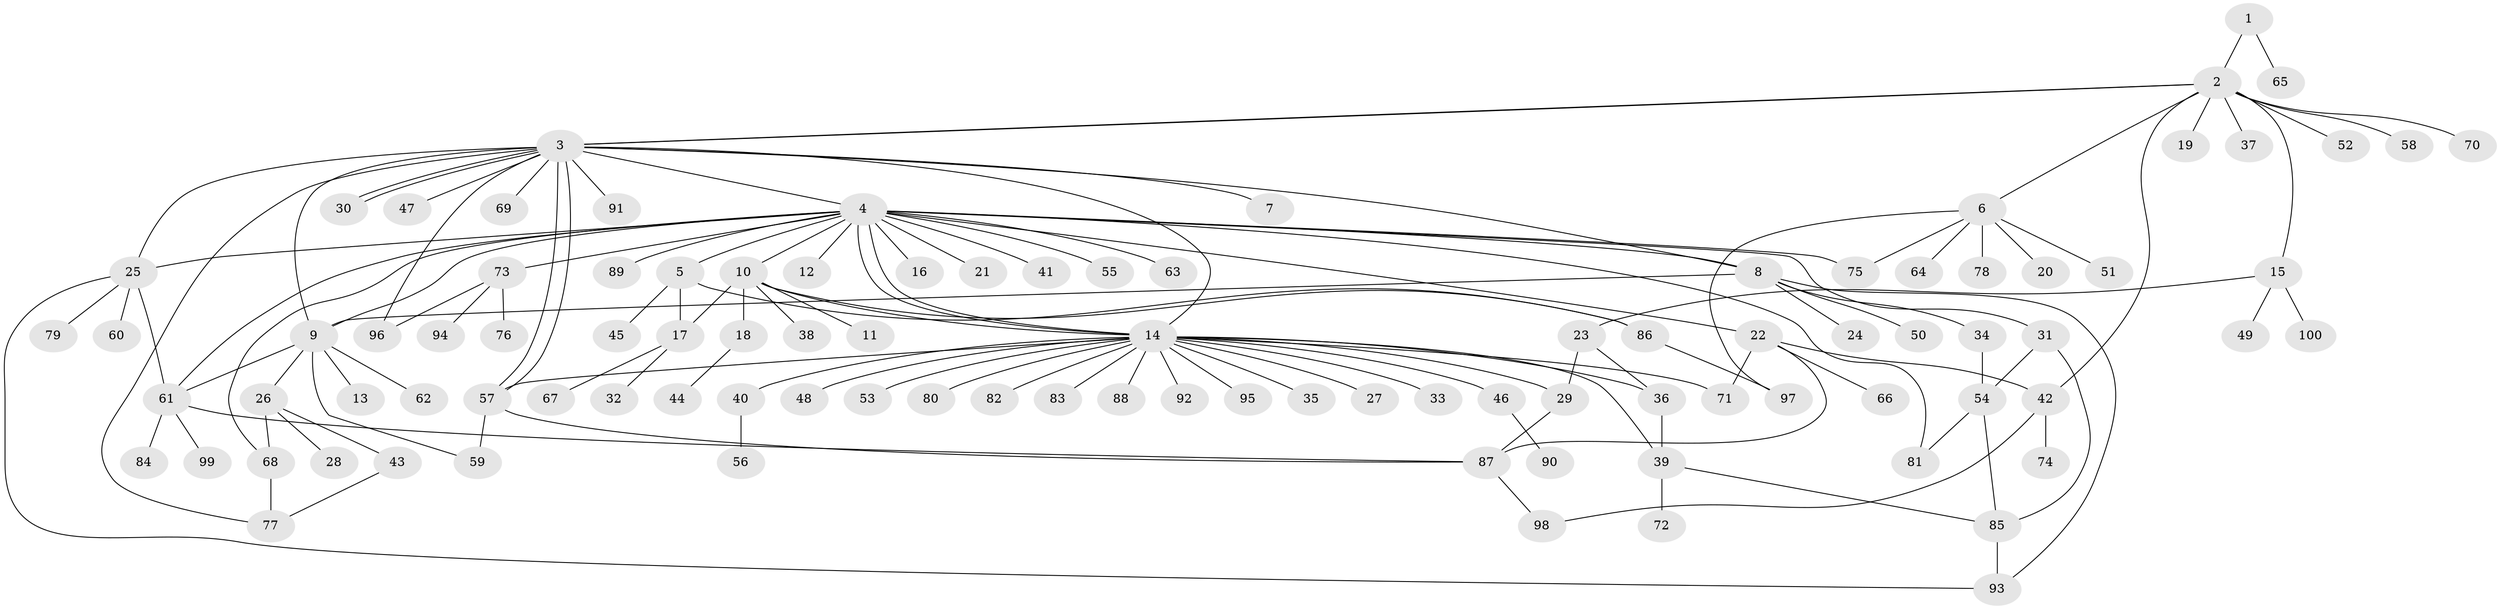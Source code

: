 // coarse degree distribution, {1: 0.6103896103896104, 10: 0.025974025974025976, 16: 0.012987012987012988, 23: 0.012987012987012988, 3: 0.09090909090909091, 7: 0.012987012987012988, 6: 0.03896103896103896, 20: 0.012987012987012988, 5: 0.025974025974025976, 4: 0.03896103896103896, 2: 0.11688311688311688}
// Generated by graph-tools (version 1.1) at 2025/23/03/03/25 07:23:54]
// undirected, 100 vertices, 136 edges
graph export_dot {
graph [start="1"]
  node [color=gray90,style=filled];
  1;
  2;
  3;
  4;
  5;
  6;
  7;
  8;
  9;
  10;
  11;
  12;
  13;
  14;
  15;
  16;
  17;
  18;
  19;
  20;
  21;
  22;
  23;
  24;
  25;
  26;
  27;
  28;
  29;
  30;
  31;
  32;
  33;
  34;
  35;
  36;
  37;
  38;
  39;
  40;
  41;
  42;
  43;
  44;
  45;
  46;
  47;
  48;
  49;
  50;
  51;
  52;
  53;
  54;
  55;
  56;
  57;
  58;
  59;
  60;
  61;
  62;
  63;
  64;
  65;
  66;
  67;
  68;
  69;
  70;
  71;
  72;
  73;
  74;
  75;
  76;
  77;
  78;
  79;
  80;
  81;
  82;
  83;
  84;
  85;
  86;
  87;
  88;
  89;
  90;
  91;
  92;
  93;
  94;
  95;
  96;
  97;
  98;
  99;
  100;
  1 -- 2;
  1 -- 65;
  2 -- 3;
  2 -- 3;
  2 -- 6;
  2 -- 15;
  2 -- 19;
  2 -- 37;
  2 -- 42;
  2 -- 52;
  2 -- 58;
  2 -- 70;
  3 -- 4;
  3 -- 7;
  3 -- 8;
  3 -- 9;
  3 -- 14;
  3 -- 25;
  3 -- 30;
  3 -- 30;
  3 -- 47;
  3 -- 57;
  3 -- 57;
  3 -- 69;
  3 -- 77;
  3 -- 91;
  3 -- 96;
  4 -- 5;
  4 -- 8;
  4 -- 9;
  4 -- 10;
  4 -- 12;
  4 -- 14;
  4 -- 14;
  4 -- 16;
  4 -- 21;
  4 -- 22;
  4 -- 25;
  4 -- 31;
  4 -- 41;
  4 -- 55;
  4 -- 61;
  4 -- 63;
  4 -- 68;
  4 -- 73;
  4 -- 75;
  4 -- 81;
  4 -- 89;
  5 -- 17;
  5 -- 45;
  5 -- 86;
  6 -- 20;
  6 -- 51;
  6 -- 64;
  6 -- 75;
  6 -- 78;
  6 -- 97;
  8 -- 9;
  8 -- 24;
  8 -- 34;
  8 -- 50;
  8 -- 93;
  9 -- 13;
  9 -- 26;
  9 -- 59;
  9 -- 61;
  9 -- 62;
  10 -- 11;
  10 -- 14;
  10 -- 17;
  10 -- 18;
  10 -- 38;
  10 -- 86;
  14 -- 27;
  14 -- 29;
  14 -- 33;
  14 -- 35;
  14 -- 36;
  14 -- 39;
  14 -- 40;
  14 -- 46;
  14 -- 48;
  14 -- 53;
  14 -- 57;
  14 -- 71;
  14 -- 80;
  14 -- 82;
  14 -- 83;
  14 -- 88;
  14 -- 92;
  14 -- 95;
  15 -- 23;
  15 -- 49;
  15 -- 100;
  17 -- 32;
  17 -- 67;
  18 -- 44;
  22 -- 42;
  22 -- 66;
  22 -- 71;
  22 -- 87;
  23 -- 29;
  23 -- 36;
  25 -- 60;
  25 -- 61;
  25 -- 79;
  25 -- 93;
  26 -- 28;
  26 -- 43;
  26 -- 68;
  29 -- 87;
  31 -- 54;
  31 -- 85;
  34 -- 54;
  36 -- 39;
  39 -- 72;
  39 -- 85;
  40 -- 56;
  42 -- 74;
  42 -- 98;
  43 -- 77;
  46 -- 90;
  54 -- 81;
  54 -- 85;
  57 -- 59;
  57 -- 87;
  61 -- 84;
  61 -- 87;
  61 -- 99;
  68 -- 77;
  73 -- 76;
  73 -- 94;
  73 -- 96;
  85 -- 93;
  86 -- 97;
  87 -- 98;
}
